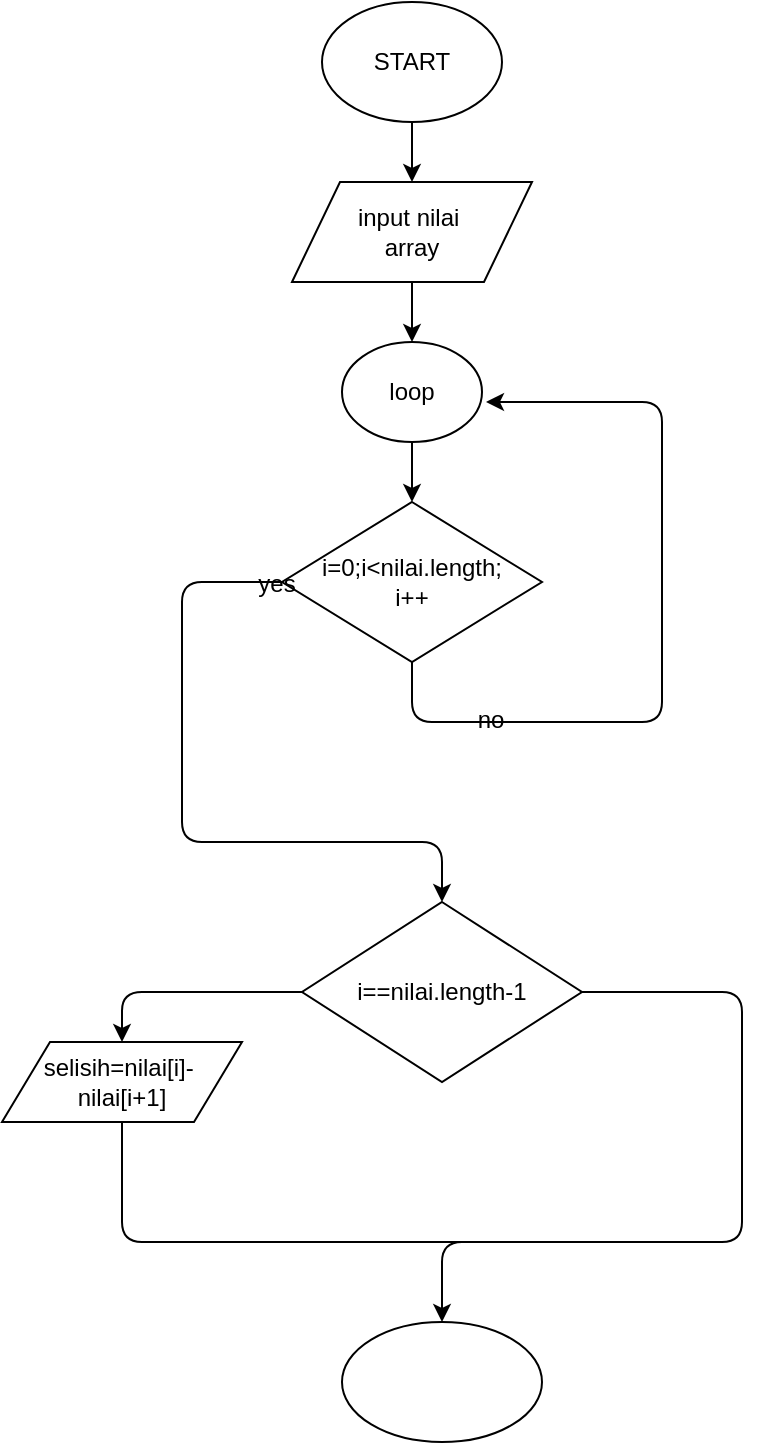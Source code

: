 <mxfile version="13.0.3" type="device"><diagram id="Wd6Rf7ReKYKRrUA8naEO" name="Halaman-1"><mxGraphModel dx="852" dy="494" grid="1" gridSize="10" guides="1" tooltips="1" connect="1" arrows="1" fold="1" page="1" pageScale="1" pageWidth="850" pageHeight="1100" math="0" shadow="0"><root><mxCell id="0"/><mxCell id="1" parent="0"/><mxCell id="J4JrsUZXh8sgwh1y51mM-1" value="START" style="ellipse;whiteSpace=wrap;html=1;" vertex="1" parent="1"><mxGeometry x="390" y="60" width="90" height="60" as="geometry"/></mxCell><mxCell id="J4JrsUZXh8sgwh1y51mM-2" value="" style="endArrow=classic;html=1;exitX=0.5;exitY=1;exitDx=0;exitDy=0;" edge="1" parent="1" source="J4JrsUZXh8sgwh1y51mM-1" target="J4JrsUZXh8sgwh1y51mM-3"><mxGeometry width="50" height="50" relative="1" as="geometry"><mxPoint x="440" y="180" as="sourcePoint"/><mxPoint x="435" y="160" as="targetPoint"/></mxGeometry></mxCell><mxCell id="J4JrsUZXh8sgwh1y51mM-3" value="input nilai&amp;nbsp;&lt;br&gt;array" style="shape=parallelogram;perimeter=parallelogramPerimeter;whiteSpace=wrap;html=1;" vertex="1" parent="1"><mxGeometry x="375" y="150" width="120" height="50" as="geometry"/></mxCell><mxCell id="J4JrsUZXh8sgwh1y51mM-4" value="" style="endArrow=classic;html=1;exitX=0.5;exitY=1;exitDx=0;exitDy=0;" edge="1" parent="1" source="J4JrsUZXh8sgwh1y51mM-3" target="J4JrsUZXh8sgwh1y51mM-5"><mxGeometry width="50" height="50" relative="1" as="geometry"><mxPoint x="400" y="280" as="sourcePoint"/><mxPoint x="435" y="240" as="targetPoint"/></mxGeometry></mxCell><mxCell id="J4JrsUZXh8sgwh1y51mM-5" value="loop" style="ellipse;whiteSpace=wrap;html=1;" vertex="1" parent="1"><mxGeometry x="400" y="230" width="70" height="50" as="geometry"/></mxCell><mxCell id="J4JrsUZXh8sgwh1y51mM-7" value="" style="endArrow=classic;html=1;exitX=0.5;exitY=1;exitDx=0;exitDy=0;" edge="1" parent="1" source="J4JrsUZXh8sgwh1y51mM-5" target="J4JrsUZXh8sgwh1y51mM-8"><mxGeometry width="50" height="50" relative="1" as="geometry"><mxPoint x="400" y="370" as="sourcePoint"/><mxPoint x="435" y="320" as="targetPoint"/></mxGeometry></mxCell><mxCell id="J4JrsUZXh8sgwh1y51mM-8" value="i=0;i&amp;lt;nilai.length;&lt;br&gt;i++" style="rhombus;whiteSpace=wrap;html=1;" vertex="1" parent="1"><mxGeometry x="370" y="310" width="130" height="80" as="geometry"/></mxCell><mxCell id="J4JrsUZXh8sgwh1y51mM-9" value="" style="endArrow=classic;html=1;exitX=0.5;exitY=1;exitDx=0;exitDy=0;" edge="1" parent="1" source="J4JrsUZXh8sgwh1y51mM-8"><mxGeometry width="50" height="50" relative="1" as="geometry"><mxPoint x="460" y="420" as="sourcePoint"/><mxPoint x="472" y="260" as="targetPoint"/><Array as="points"><mxPoint x="435" y="420"/><mxPoint x="560" y="420"/><mxPoint x="560" y="260"/></Array></mxGeometry></mxCell><mxCell id="J4JrsUZXh8sgwh1y51mM-10" value="" style="endArrow=classic;html=1;exitX=0;exitY=0.5;exitDx=0;exitDy=0;" edge="1" parent="1" source="J4JrsUZXh8sgwh1y51mM-8" target="J4JrsUZXh8sgwh1y51mM-11"><mxGeometry width="50" height="50" relative="1" as="geometry"><mxPoint x="400" y="460" as="sourcePoint"/><mxPoint x="450" y="520" as="targetPoint"/><Array as="points"><mxPoint x="320" y="350"/><mxPoint x="320" y="480"/><mxPoint x="450" y="480"/></Array></mxGeometry></mxCell><mxCell id="J4JrsUZXh8sgwh1y51mM-11" value="i==nilai.length-1" style="rhombus;whiteSpace=wrap;html=1;" vertex="1" parent="1"><mxGeometry x="380" y="510" width="140" height="90" as="geometry"/></mxCell><mxCell id="J4JrsUZXh8sgwh1y51mM-12" value="" style="endArrow=classic;html=1;exitX=1;exitY=0.5;exitDx=0;exitDy=0;" edge="1" parent="1" source="J4JrsUZXh8sgwh1y51mM-11"><mxGeometry width="50" height="50" relative="1" as="geometry"><mxPoint x="550" y="600" as="sourcePoint"/><mxPoint x="450" y="720" as="targetPoint"/><Array as="points"><mxPoint x="600" y="555"/><mxPoint x="600" y="680"/><mxPoint x="450" y="680"/></Array></mxGeometry></mxCell><mxCell id="J4JrsUZXh8sgwh1y51mM-13" value="" style="endArrow=classic;html=1;exitX=0;exitY=0.5;exitDx=0;exitDy=0;" edge="1" parent="1" source="J4JrsUZXh8sgwh1y51mM-11" target="J4JrsUZXh8sgwh1y51mM-14"><mxGeometry width="50" height="50" relative="1" as="geometry"><mxPoint x="250" y="580" as="sourcePoint"/><mxPoint x="290" y="590" as="targetPoint"/><Array as="points"><mxPoint x="290" y="555"/></Array></mxGeometry></mxCell><mxCell id="J4JrsUZXh8sgwh1y51mM-14" value="selisih=nilai[i]-&amp;nbsp;&lt;br&gt;nilai[i+1]" style="shape=parallelogram;perimeter=parallelogramPerimeter;whiteSpace=wrap;html=1;" vertex="1" parent="1"><mxGeometry x="230" y="580" width="120" height="40" as="geometry"/></mxCell><mxCell id="J4JrsUZXh8sgwh1y51mM-15" value="" style="endArrow=none;html=1;entryX=0.5;entryY=1;entryDx=0;entryDy=0;" edge="1" parent="1" target="J4JrsUZXh8sgwh1y51mM-14"><mxGeometry width="50" height="50" relative="1" as="geometry"><mxPoint x="460" y="680" as="sourcePoint"/><mxPoint x="290" y="630" as="targetPoint"/><Array as="points"><mxPoint x="290" y="680"/></Array></mxGeometry></mxCell><mxCell id="J4JrsUZXh8sgwh1y51mM-16" value="" style="ellipse;whiteSpace=wrap;html=1;" vertex="1" parent="1"><mxGeometry x="400" y="720" width="100" height="60" as="geometry"/></mxCell><mxCell id="J4JrsUZXh8sgwh1y51mM-18" value="no" style="text;html=1;align=center;verticalAlign=middle;resizable=0;points=[];autosize=1;" vertex="1" parent="1"><mxGeometry x="459" y="409" width="30" height="20" as="geometry"/></mxCell><mxCell id="J4JrsUZXh8sgwh1y51mM-21" value="yes" style="text;html=1;align=center;verticalAlign=middle;resizable=0;points=[];autosize=1;" vertex="1" parent="1"><mxGeometry x="352" y="341" width="30" height="20" as="geometry"/></mxCell></root></mxGraphModel></diagram></mxfile>